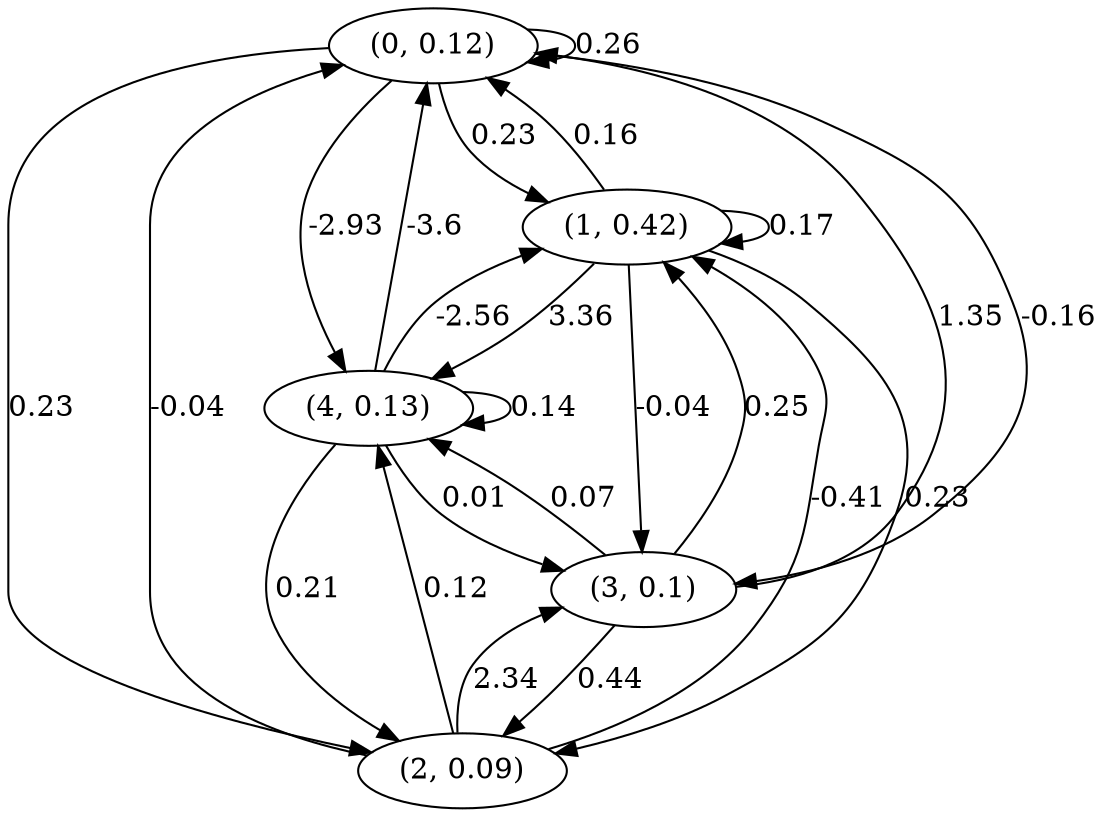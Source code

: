digraph {
    0 [ label = "(0, 0.12)" ]
    1 [ label = "(1, 0.42)" ]
    2 [ label = "(2, 0.09)" ]
    3 [ label = "(3, 0.1)" ]
    4 [ label = "(4, 0.13)" ]
    0 -> 0 [ label = "0.26" ]
    1 -> 1 [ label = "0.17" ]
    4 -> 4 [ label = "0.14" ]
    1 -> 0 [ label = "0.16" ]
    2 -> 0 [ label = "-0.04" ]
    3 -> 0 [ label = "1.35" ]
    4 -> 0 [ label = "-3.6" ]
    0 -> 1 [ label = "0.23" ]
    2 -> 1 [ label = "-0.41" ]
    3 -> 1 [ label = "0.25" ]
    4 -> 1 [ label = "-2.56" ]
    0 -> 2 [ label = "0.23" ]
    1 -> 2 [ label = "0.23" ]
    3 -> 2 [ label = "0.44" ]
    4 -> 2 [ label = "0.21" ]
    0 -> 3 [ label = "-0.16" ]
    1 -> 3 [ label = "-0.04" ]
    2 -> 3 [ label = "2.34" ]
    4 -> 3 [ label = "0.01" ]
    0 -> 4 [ label = "-2.93" ]
    1 -> 4 [ label = "3.36" ]
    2 -> 4 [ label = "0.12" ]
    3 -> 4 [ label = "0.07" ]
}

